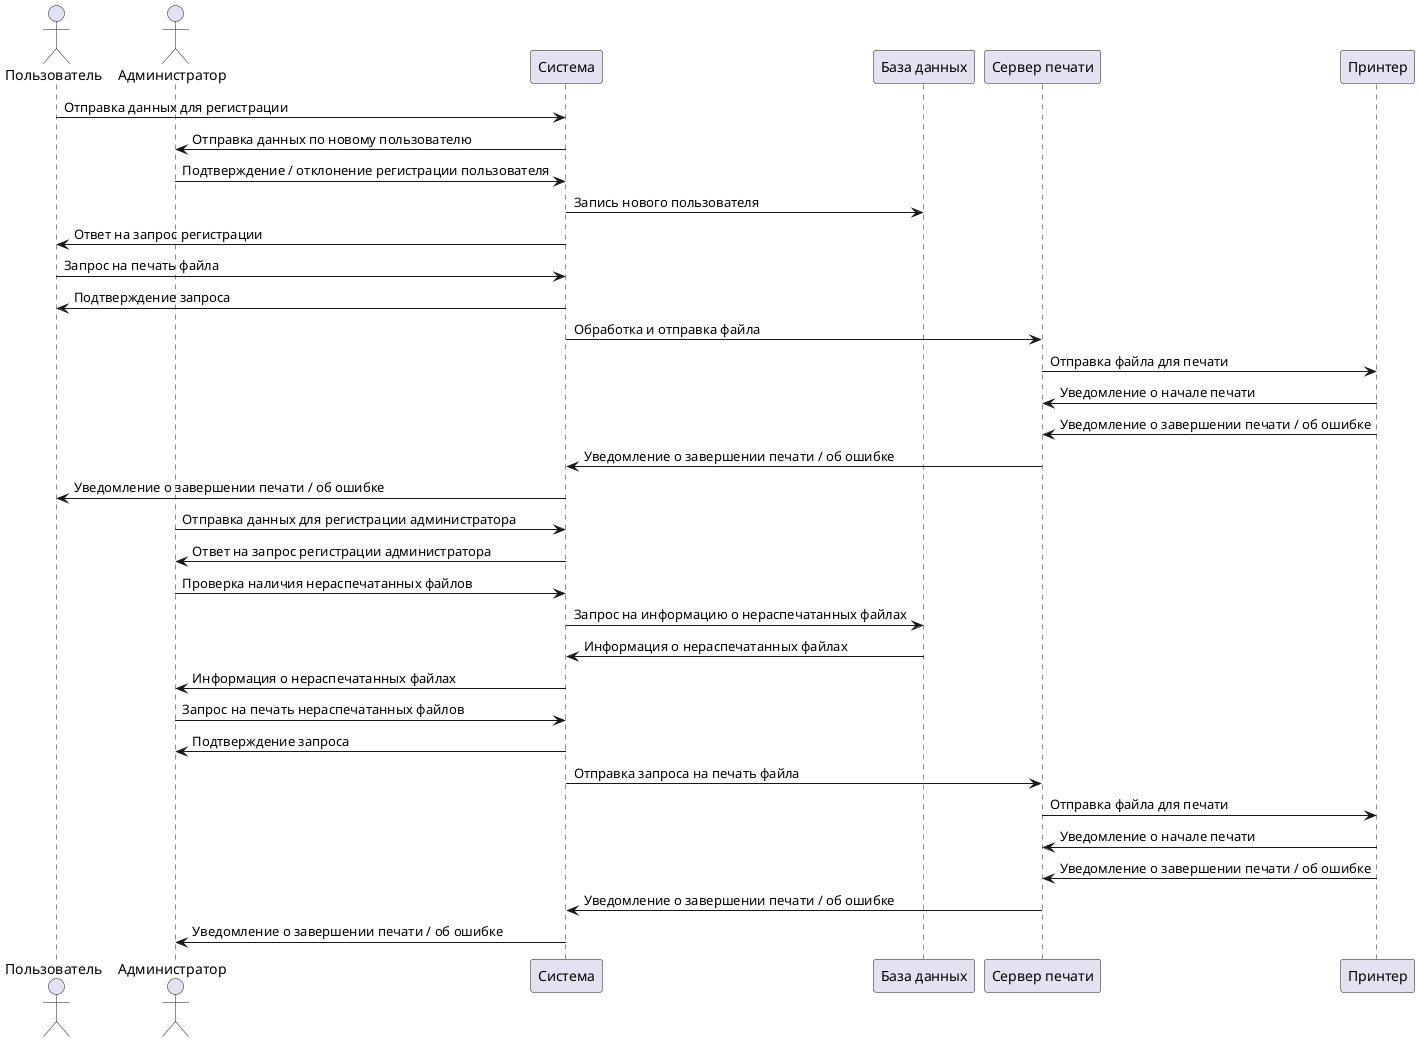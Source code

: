 @startuml
actor Пользователь
actor Администратор
participant Система
participant "База данных" as db
participant "Сервер печати" as Server
participant Принтер

Пользователь -> Система : Отправка данных для регистрации
Система -> Администратор : Отправка данных по новому пользователю
Администратор -> Система : Подтверждение / отклонение регистрации пользователя
Система -> db : Запись нового пользователя
Система -> Пользователь : Ответ на запрос регистрации

Пользователь -> Система : Запрос на печать файла
Система -> Пользователь : Подтверждение запроса
Система -> Server : Обработка и отправка файла
Server -> Принтер : Отправка файла для печати
Принтер -> Server : Уведомление о начале печати
Принтер -> Server : Уведомление о завершении печати / об ошибке
Server -> Система : Уведомление о завершении печати / об ошибке
Система -> Пользователь : Уведомление о завершении печати / об ошибке

Администратор -> Система : Отправка данных для регистрации администратора
Система -> Администратор : Ответ на запрос регистрации администратора

Администратор -> Система : Проверка наличия нераспечатанных файлов
Система -> db : Запрос на информацию о нераспечатанных файлах
db -> Система : Информация о нераспечатанных файлах
Система -> Администратор : Информация о нераспечатанных файлах

Администратор -> Система : Запрос на печать нераспечатанных файлов
Система -> Администратор : Подтверждение запроса
Система ->  Server : Отправка запроса на печать файла
Server -> Принтер : Отправка файла для печати
Принтер -> Server : Уведомление о начале печати
Принтер -> Server : Уведомление о завершении печати / об ошибке
Server -> Система : Уведомление о завершении печати / об ошибке
Система -> Администратор : Уведомление о завершении печати / об ошибке
@enduml
